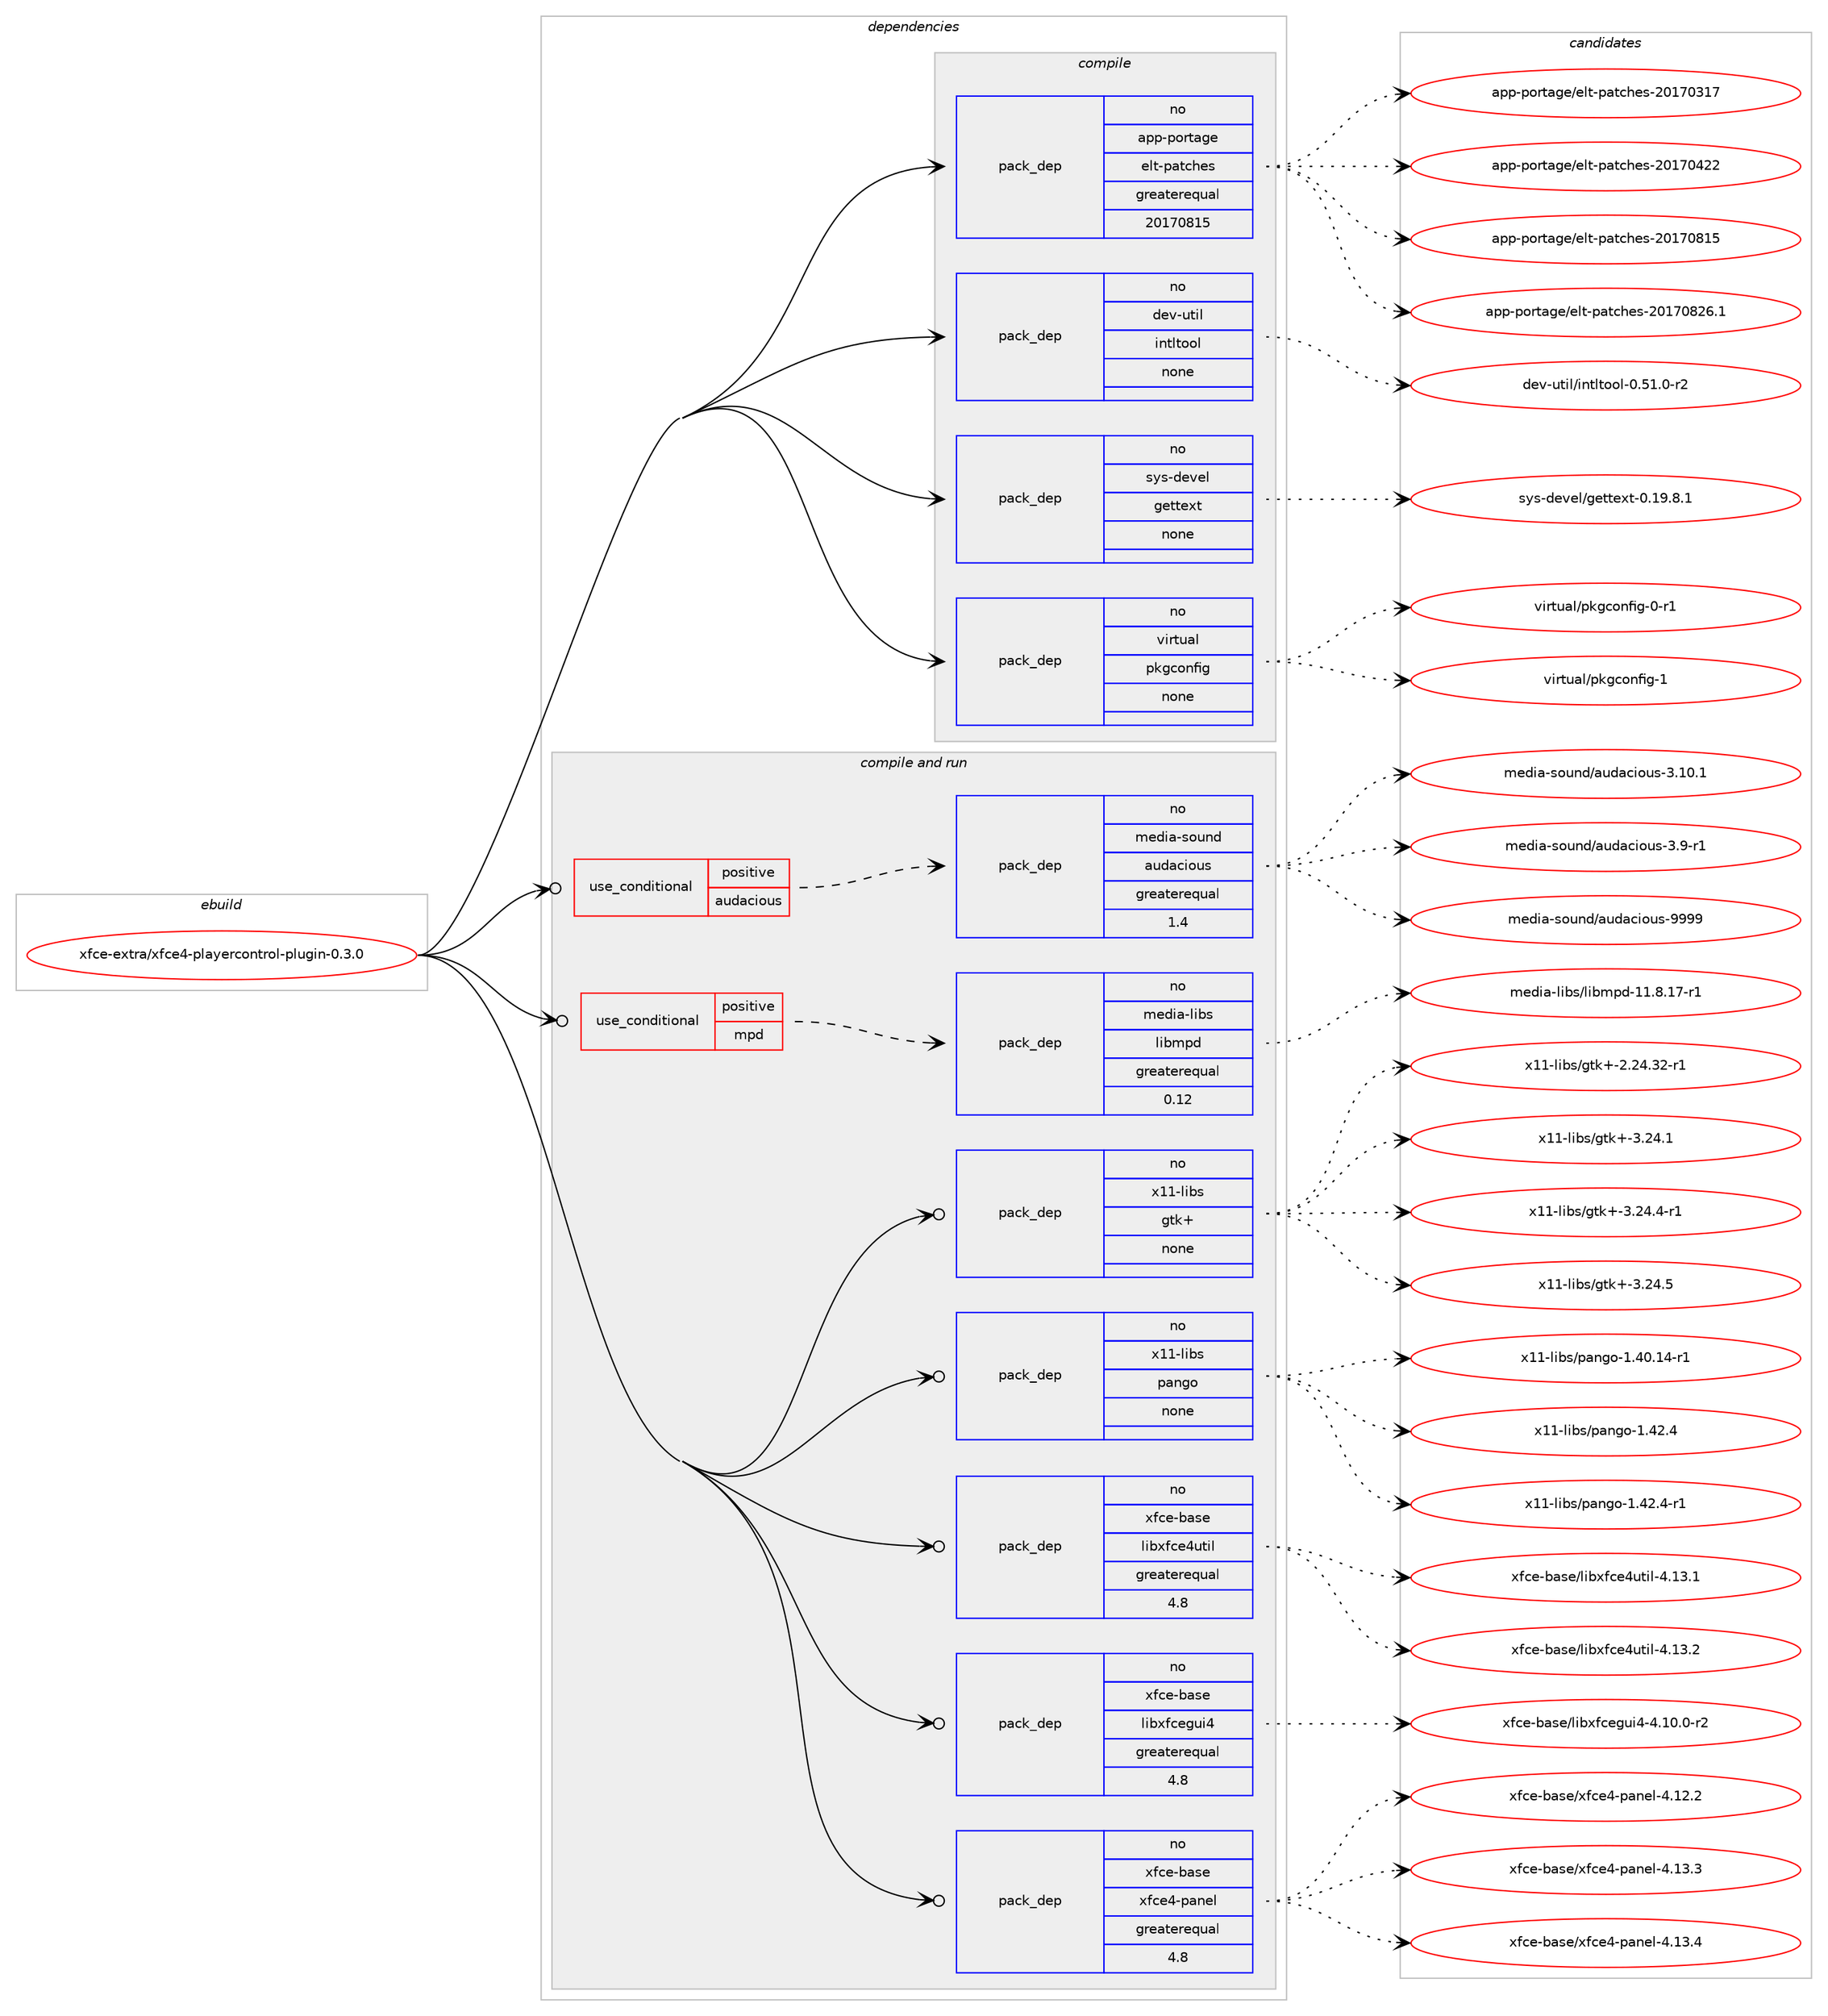 digraph prolog {

# *************
# Graph options
# *************

newrank=true;
concentrate=true;
compound=true;
graph [rankdir=LR,fontname=Helvetica,fontsize=10,ranksep=1.5];#, ranksep=2.5, nodesep=0.2];
edge  [arrowhead=vee];
node  [fontname=Helvetica,fontsize=10];

# **********
# The ebuild
# **********

subgraph cluster_leftcol {
color=gray;
rank=same;
label=<<i>ebuild</i>>;
id [label="xfce-extra/xfce4-playercontrol-plugin-0.3.0", color=red, width=4, href="../xfce-extra/xfce4-playercontrol-plugin-0.3.0.svg"];
}

# ****************
# The dependencies
# ****************

subgraph cluster_midcol {
color=gray;
label=<<i>dependencies</i>>;
subgraph cluster_compile {
fillcolor="#eeeeee";
style=filled;
label=<<i>compile</i>>;
subgraph pack1276050 {
dependency1773907 [label=<<TABLE BORDER="0" CELLBORDER="1" CELLSPACING="0" CELLPADDING="4" WIDTH="220"><TR><TD ROWSPAN="6" CELLPADDING="30">pack_dep</TD></TR><TR><TD WIDTH="110">no</TD></TR><TR><TD>app-portage</TD></TR><TR><TD>elt-patches</TD></TR><TR><TD>greaterequal</TD></TR><TR><TD>20170815</TD></TR></TABLE>>, shape=none, color=blue];
}
id:e -> dependency1773907:w [weight=20,style="solid",arrowhead="vee"];
subgraph pack1276051 {
dependency1773908 [label=<<TABLE BORDER="0" CELLBORDER="1" CELLSPACING="0" CELLPADDING="4" WIDTH="220"><TR><TD ROWSPAN="6" CELLPADDING="30">pack_dep</TD></TR><TR><TD WIDTH="110">no</TD></TR><TR><TD>dev-util</TD></TR><TR><TD>intltool</TD></TR><TR><TD>none</TD></TR><TR><TD></TD></TR></TABLE>>, shape=none, color=blue];
}
id:e -> dependency1773908:w [weight=20,style="solid",arrowhead="vee"];
subgraph pack1276052 {
dependency1773909 [label=<<TABLE BORDER="0" CELLBORDER="1" CELLSPACING="0" CELLPADDING="4" WIDTH="220"><TR><TD ROWSPAN="6" CELLPADDING="30">pack_dep</TD></TR><TR><TD WIDTH="110">no</TD></TR><TR><TD>sys-devel</TD></TR><TR><TD>gettext</TD></TR><TR><TD>none</TD></TR><TR><TD></TD></TR></TABLE>>, shape=none, color=blue];
}
id:e -> dependency1773909:w [weight=20,style="solid",arrowhead="vee"];
subgraph pack1276053 {
dependency1773910 [label=<<TABLE BORDER="0" CELLBORDER="1" CELLSPACING="0" CELLPADDING="4" WIDTH="220"><TR><TD ROWSPAN="6" CELLPADDING="30">pack_dep</TD></TR><TR><TD WIDTH="110">no</TD></TR><TR><TD>virtual</TD></TR><TR><TD>pkgconfig</TD></TR><TR><TD>none</TD></TR><TR><TD></TD></TR></TABLE>>, shape=none, color=blue];
}
id:e -> dependency1773910:w [weight=20,style="solid",arrowhead="vee"];
}
subgraph cluster_compileandrun {
fillcolor="#eeeeee";
style=filled;
label=<<i>compile and run</i>>;
subgraph cond467916 {
dependency1773911 [label=<<TABLE BORDER="0" CELLBORDER="1" CELLSPACING="0" CELLPADDING="4"><TR><TD ROWSPAN="3" CELLPADDING="10">use_conditional</TD></TR><TR><TD>positive</TD></TR><TR><TD>audacious</TD></TR></TABLE>>, shape=none, color=red];
subgraph pack1276054 {
dependency1773912 [label=<<TABLE BORDER="0" CELLBORDER="1" CELLSPACING="0" CELLPADDING="4" WIDTH="220"><TR><TD ROWSPAN="6" CELLPADDING="30">pack_dep</TD></TR><TR><TD WIDTH="110">no</TD></TR><TR><TD>media-sound</TD></TR><TR><TD>audacious</TD></TR><TR><TD>greaterequal</TD></TR><TR><TD>1.4</TD></TR></TABLE>>, shape=none, color=blue];
}
dependency1773911:e -> dependency1773912:w [weight=20,style="dashed",arrowhead="vee"];
}
id:e -> dependency1773911:w [weight=20,style="solid",arrowhead="odotvee"];
subgraph cond467917 {
dependency1773913 [label=<<TABLE BORDER="0" CELLBORDER="1" CELLSPACING="0" CELLPADDING="4"><TR><TD ROWSPAN="3" CELLPADDING="10">use_conditional</TD></TR><TR><TD>positive</TD></TR><TR><TD>mpd</TD></TR></TABLE>>, shape=none, color=red];
subgraph pack1276055 {
dependency1773914 [label=<<TABLE BORDER="0" CELLBORDER="1" CELLSPACING="0" CELLPADDING="4" WIDTH="220"><TR><TD ROWSPAN="6" CELLPADDING="30">pack_dep</TD></TR><TR><TD WIDTH="110">no</TD></TR><TR><TD>media-libs</TD></TR><TR><TD>libmpd</TD></TR><TR><TD>greaterequal</TD></TR><TR><TD>0.12</TD></TR></TABLE>>, shape=none, color=blue];
}
dependency1773913:e -> dependency1773914:w [weight=20,style="dashed",arrowhead="vee"];
}
id:e -> dependency1773913:w [weight=20,style="solid",arrowhead="odotvee"];
subgraph pack1276056 {
dependency1773915 [label=<<TABLE BORDER="0" CELLBORDER="1" CELLSPACING="0" CELLPADDING="4" WIDTH="220"><TR><TD ROWSPAN="6" CELLPADDING="30">pack_dep</TD></TR><TR><TD WIDTH="110">no</TD></TR><TR><TD>x11-libs</TD></TR><TR><TD>gtk+</TD></TR><TR><TD>none</TD></TR><TR><TD></TD></TR></TABLE>>, shape=none, color=blue];
}
id:e -> dependency1773915:w [weight=20,style="solid",arrowhead="odotvee"];
subgraph pack1276057 {
dependency1773916 [label=<<TABLE BORDER="0" CELLBORDER="1" CELLSPACING="0" CELLPADDING="4" WIDTH="220"><TR><TD ROWSPAN="6" CELLPADDING="30">pack_dep</TD></TR><TR><TD WIDTH="110">no</TD></TR><TR><TD>x11-libs</TD></TR><TR><TD>pango</TD></TR><TR><TD>none</TD></TR><TR><TD></TD></TR></TABLE>>, shape=none, color=blue];
}
id:e -> dependency1773916:w [weight=20,style="solid",arrowhead="odotvee"];
subgraph pack1276058 {
dependency1773917 [label=<<TABLE BORDER="0" CELLBORDER="1" CELLSPACING="0" CELLPADDING="4" WIDTH="220"><TR><TD ROWSPAN="6" CELLPADDING="30">pack_dep</TD></TR><TR><TD WIDTH="110">no</TD></TR><TR><TD>xfce-base</TD></TR><TR><TD>libxfce4util</TD></TR><TR><TD>greaterequal</TD></TR><TR><TD>4.8</TD></TR></TABLE>>, shape=none, color=blue];
}
id:e -> dependency1773917:w [weight=20,style="solid",arrowhead="odotvee"];
subgraph pack1276059 {
dependency1773918 [label=<<TABLE BORDER="0" CELLBORDER="1" CELLSPACING="0" CELLPADDING="4" WIDTH="220"><TR><TD ROWSPAN="6" CELLPADDING="30">pack_dep</TD></TR><TR><TD WIDTH="110">no</TD></TR><TR><TD>xfce-base</TD></TR><TR><TD>libxfcegui4</TD></TR><TR><TD>greaterequal</TD></TR><TR><TD>4.8</TD></TR></TABLE>>, shape=none, color=blue];
}
id:e -> dependency1773918:w [weight=20,style="solid",arrowhead="odotvee"];
subgraph pack1276060 {
dependency1773919 [label=<<TABLE BORDER="0" CELLBORDER="1" CELLSPACING="0" CELLPADDING="4" WIDTH="220"><TR><TD ROWSPAN="6" CELLPADDING="30">pack_dep</TD></TR><TR><TD WIDTH="110">no</TD></TR><TR><TD>xfce-base</TD></TR><TR><TD>xfce4-panel</TD></TR><TR><TD>greaterequal</TD></TR><TR><TD>4.8</TD></TR></TABLE>>, shape=none, color=blue];
}
id:e -> dependency1773919:w [weight=20,style="solid",arrowhead="odotvee"];
}
subgraph cluster_run {
fillcolor="#eeeeee";
style=filled;
label=<<i>run</i>>;
}
}

# **************
# The candidates
# **************

subgraph cluster_choices {
rank=same;
color=gray;
label=<<i>candidates</i>>;

subgraph choice1276050 {
color=black;
nodesep=1;
choice97112112451121111141169710310147101108116451129711699104101115455048495548514955 [label="app-portage/elt-patches-20170317", color=red, width=4,href="../app-portage/elt-patches-20170317.svg"];
choice97112112451121111141169710310147101108116451129711699104101115455048495548525050 [label="app-portage/elt-patches-20170422", color=red, width=4,href="../app-portage/elt-patches-20170422.svg"];
choice97112112451121111141169710310147101108116451129711699104101115455048495548564953 [label="app-portage/elt-patches-20170815", color=red, width=4,href="../app-portage/elt-patches-20170815.svg"];
choice971121124511211111411697103101471011081164511297116991041011154550484955485650544649 [label="app-portage/elt-patches-20170826.1", color=red, width=4,href="../app-portage/elt-patches-20170826.1.svg"];
dependency1773907:e -> choice97112112451121111141169710310147101108116451129711699104101115455048495548514955:w [style=dotted,weight="100"];
dependency1773907:e -> choice97112112451121111141169710310147101108116451129711699104101115455048495548525050:w [style=dotted,weight="100"];
dependency1773907:e -> choice97112112451121111141169710310147101108116451129711699104101115455048495548564953:w [style=dotted,weight="100"];
dependency1773907:e -> choice971121124511211111411697103101471011081164511297116991041011154550484955485650544649:w [style=dotted,weight="100"];
}
subgraph choice1276051 {
color=black;
nodesep=1;
choice1001011184511711610510847105110116108116111111108454846534946484511450 [label="dev-util/intltool-0.51.0-r2", color=red, width=4,href="../dev-util/intltool-0.51.0-r2.svg"];
dependency1773908:e -> choice1001011184511711610510847105110116108116111111108454846534946484511450:w [style=dotted,weight="100"];
}
subgraph choice1276052 {
color=black;
nodesep=1;
choice1151211154510010111810110847103101116116101120116454846495746564649 [label="sys-devel/gettext-0.19.8.1", color=red, width=4,href="../sys-devel/gettext-0.19.8.1.svg"];
dependency1773909:e -> choice1151211154510010111810110847103101116116101120116454846495746564649:w [style=dotted,weight="100"];
}
subgraph choice1276053 {
color=black;
nodesep=1;
choice11810511411611797108471121071039911111010210510345484511449 [label="virtual/pkgconfig-0-r1", color=red, width=4,href="../virtual/pkgconfig-0-r1.svg"];
choice1181051141161179710847112107103991111101021051034549 [label="virtual/pkgconfig-1", color=red, width=4,href="../virtual/pkgconfig-1.svg"];
dependency1773910:e -> choice11810511411611797108471121071039911111010210510345484511449:w [style=dotted,weight="100"];
dependency1773910:e -> choice1181051141161179710847112107103991111101021051034549:w [style=dotted,weight="100"];
}
subgraph choice1276054 {
color=black;
nodesep=1;
choice10910110010597451151111171101004797117100979910511111711545514649484649 [label="media-sound/audacious-3.10.1", color=red, width=4,href="../media-sound/audacious-3.10.1.svg"];
choice109101100105974511511111711010047971171009799105111117115455146574511449 [label="media-sound/audacious-3.9-r1", color=red, width=4,href="../media-sound/audacious-3.9-r1.svg"];
choice1091011001059745115111117110100479711710097991051111171154557575757 [label="media-sound/audacious-9999", color=red, width=4,href="../media-sound/audacious-9999.svg"];
dependency1773912:e -> choice10910110010597451151111171101004797117100979910511111711545514649484649:w [style=dotted,weight="100"];
dependency1773912:e -> choice109101100105974511511111711010047971171009799105111117115455146574511449:w [style=dotted,weight="100"];
dependency1773912:e -> choice1091011001059745115111117110100479711710097991051111171154557575757:w [style=dotted,weight="100"];
}
subgraph choice1276055 {
color=black;
nodesep=1;
choice109101100105974510810598115471081059810911210045494946564649554511449 [label="media-libs/libmpd-11.8.17-r1", color=red, width=4,href="../media-libs/libmpd-11.8.17-r1.svg"];
dependency1773914:e -> choice109101100105974510810598115471081059810911210045494946564649554511449:w [style=dotted,weight="100"];
}
subgraph choice1276056 {
color=black;
nodesep=1;
choice12049494510810598115471031161074345504650524651504511449 [label="x11-libs/gtk+-2.24.32-r1", color=red, width=4,href="../x11-libs/gtk+-2.24.32-r1.svg"];
choice12049494510810598115471031161074345514650524649 [label="x11-libs/gtk+-3.24.1", color=red, width=4,href="../x11-libs/gtk+-3.24.1.svg"];
choice120494945108105981154710311610743455146505246524511449 [label="x11-libs/gtk+-3.24.4-r1", color=red, width=4,href="../x11-libs/gtk+-3.24.4-r1.svg"];
choice12049494510810598115471031161074345514650524653 [label="x11-libs/gtk+-3.24.5", color=red, width=4,href="../x11-libs/gtk+-3.24.5.svg"];
dependency1773915:e -> choice12049494510810598115471031161074345504650524651504511449:w [style=dotted,weight="100"];
dependency1773915:e -> choice12049494510810598115471031161074345514650524649:w [style=dotted,weight="100"];
dependency1773915:e -> choice120494945108105981154710311610743455146505246524511449:w [style=dotted,weight="100"];
dependency1773915:e -> choice12049494510810598115471031161074345514650524653:w [style=dotted,weight="100"];
}
subgraph choice1276057 {
color=black;
nodesep=1;
choice12049494510810598115471129711010311145494652484649524511449 [label="x11-libs/pango-1.40.14-r1", color=red, width=4,href="../x11-libs/pango-1.40.14-r1.svg"];
choice12049494510810598115471129711010311145494652504652 [label="x11-libs/pango-1.42.4", color=red, width=4,href="../x11-libs/pango-1.42.4.svg"];
choice120494945108105981154711297110103111454946525046524511449 [label="x11-libs/pango-1.42.4-r1", color=red, width=4,href="../x11-libs/pango-1.42.4-r1.svg"];
dependency1773916:e -> choice12049494510810598115471129711010311145494652484649524511449:w [style=dotted,weight="100"];
dependency1773916:e -> choice12049494510810598115471129711010311145494652504652:w [style=dotted,weight="100"];
dependency1773916:e -> choice120494945108105981154711297110103111454946525046524511449:w [style=dotted,weight="100"];
}
subgraph choice1276058 {
color=black;
nodesep=1;
choice120102991014598971151014710810598120102991015211711610510845524649514649 [label="xfce-base/libxfce4util-4.13.1", color=red, width=4,href="../xfce-base/libxfce4util-4.13.1.svg"];
choice120102991014598971151014710810598120102991015211711610510845524649514650 [label="xfce-base/libxfce4util-4.13.2", color=red, width=4,href="../xfce-base/libxfce4util-4.13.2.svg"];
dependency1773917:e -> choice120102991014598971151014710810598120102991015211711610510845524649514649:w [style=dotted,weight="100"];
dependency1773917:e -> choice120102991014598971151014710810598120102991015211711610510845524649514650:w [style=dotted,weight="100"];
}
subgraph choice1276059 {
color=black;
nodesep=1;
choice1201029910145989711510147108105981201029910110311710552455246494846484511450 [label="xfce-base/libxfcegui4-4.10.0-r2", color=red, width=4,href="../xfce-base/libxfcegui4-4.10.0-r2.svg"];
dependency1773918:e -> choice1201029910145989711510147108105981201029910110311710552455246494846484511450:w [style=dotted,weight="100"];
}
subgraph choice1276060 {
color=black;
nodesep=1;
choice12010299101459897115101471201029910152451129711010110845524649504650 [label="xfce-base/xfce4-panel-4.12.2", color=red, width=4,href="../xfce-base/xfce4-panel-4.12.2.svg"];
choice12010299101459897115101471201029910152451129711010110845524649514651 [label="xfce-base/xfce4-panel-4.13.3", color=red, width=4,href="../xfce-base/xfce4-panel-4.13.3.svg"];
choice12010299101459897115101471201029910152451129711010110845524649514652 [label="xfce-base/xfce4-panel-4.13.4", color=red, width=4,href="../xfce-base/xfce4-panel-4.13.4.svg"];
dependency1773919:e -> choice12010299101459897115101471201029910152451129711010110845524649504650:w [style=dotted,weight="100"];
dependency1773919:e -> choice12010299101459897115101471201029910152451129711010110845524649514651:w [style=dotted,weight="100"];
dependency1773919:e -> choice12010299101459897115101471201029910152451129711010110845524649514652:w [style=dotted,weight="100"];
}
}

}
